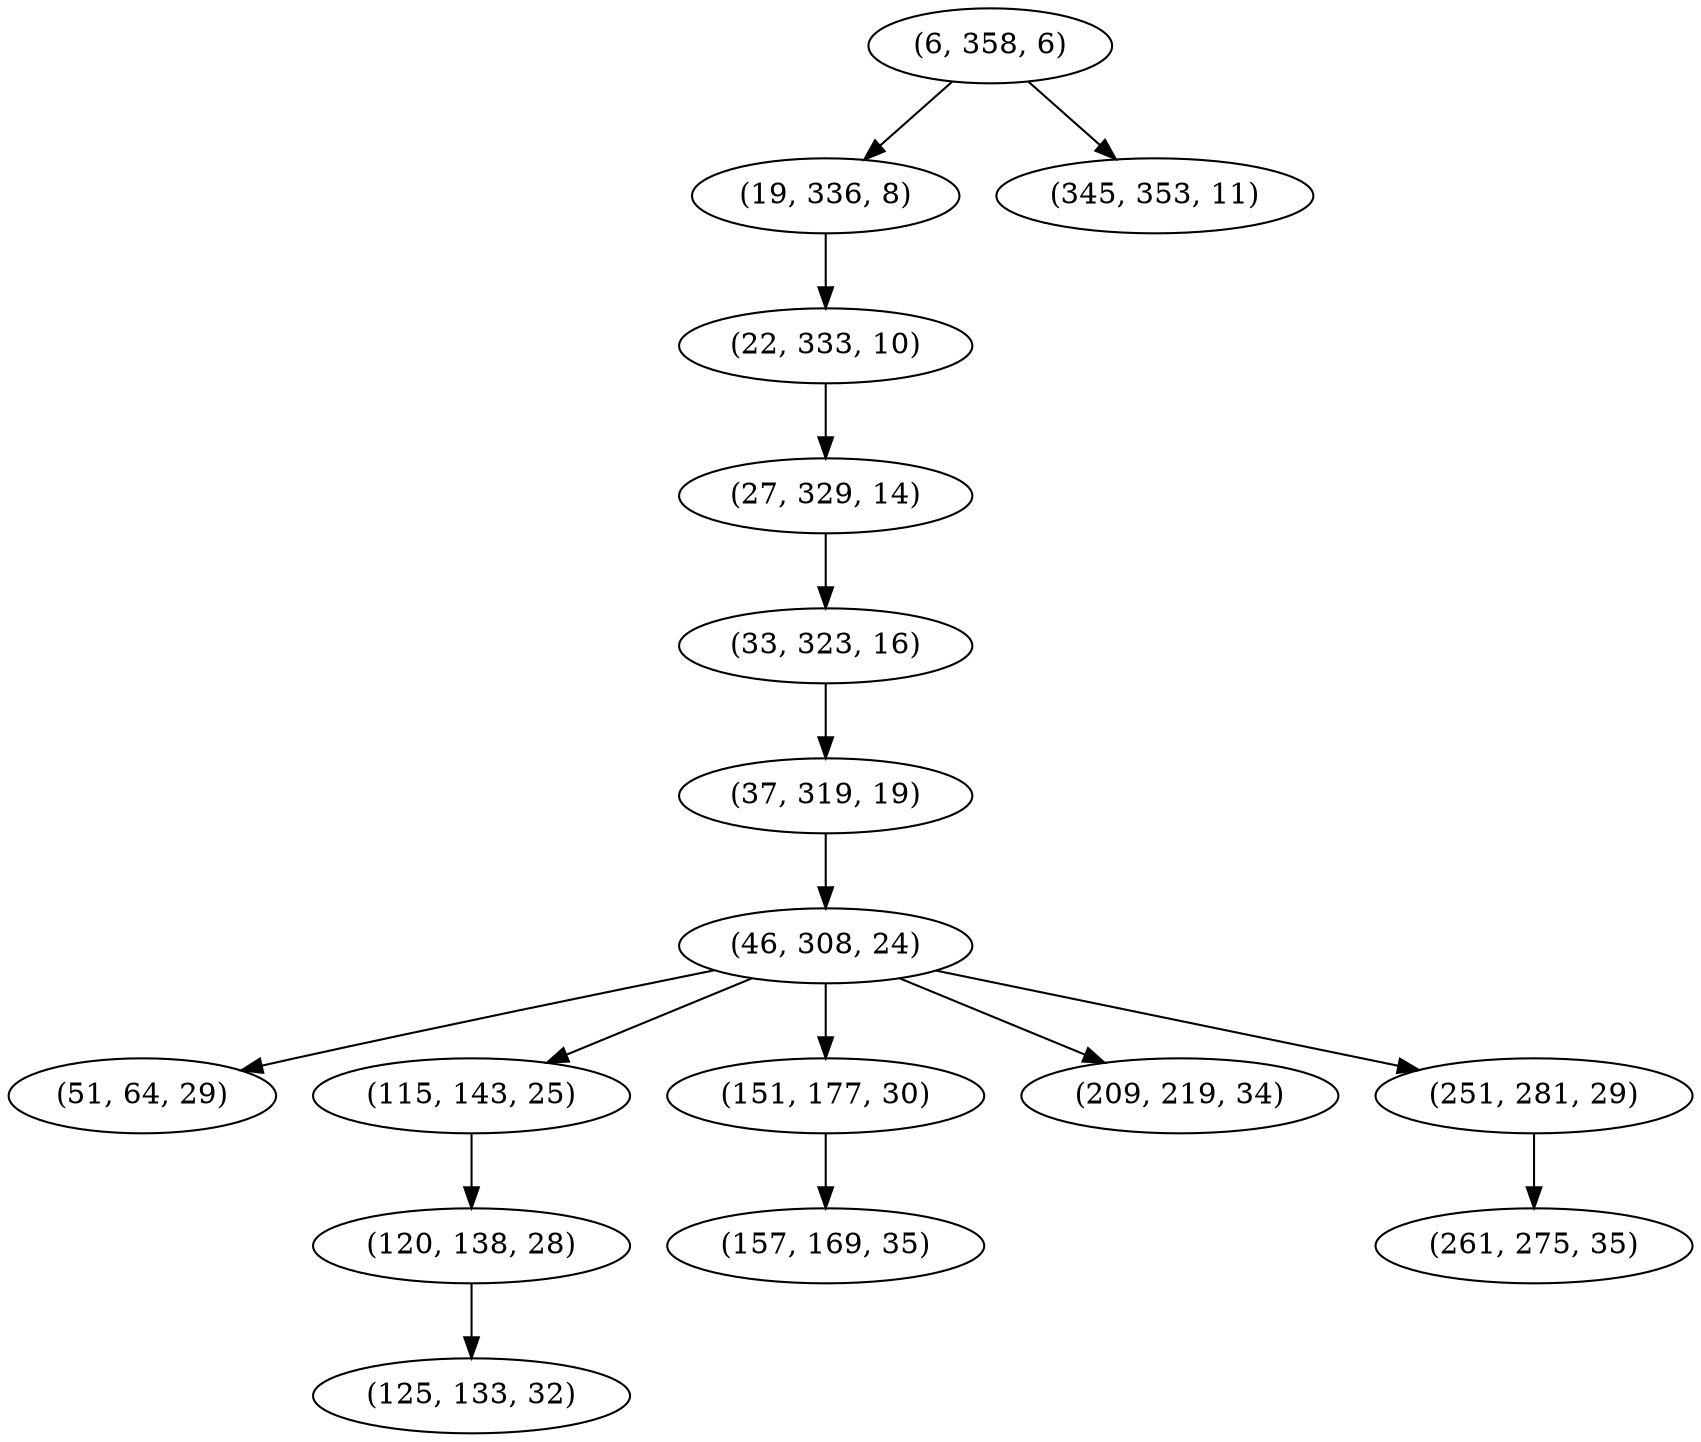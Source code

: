 digraph tree {
    "(6, 358, 6)";
    "(19, 336, 8)";
    "(22, 333, 10)";
    "(27, 329, 14)";
    "(33, 323, 16)";
    "(37, 319, 19)";
    "(46, 308, 24)";
    "(51, 64, 29)";
    "(115, 143, 25)";
    "(120, 138, 28)";
    "(125, 133, 32)";
    "(151, 177, 30)";
    "(157, 169, 35)";
    "(209, 219, 34)";
    "(251, 281, 29)";
    "(261, 275, 35)";
    "(345, 353, 11)";
    "(6, 358, 6)" -> "(19, 336, 8)";
    "(6, 358, 6)" -> "(345, 353, 11)";
    "(19, 336, 8)" -> "(22, 333, 10)";
    "(22, 333, 10)" -> "(27, 329, 14)";
    "(27, 329, 14)" -> "(33, 323, 16)";
    "(33, 323, 16)" -> "(37, 319, 19)";
    "(37, 319, 19)" -> "(46, 308, 24)";
    "(46, 308, 24)" -> "(51, 64, 29)";
    "(46, 308, 24)" -> "(115, 143, 25)";
    "(46, 308, 24)" -> "(151, 177, 30)";
    "(46, 308, 24)" -> "(209, 219, 34)";
    "(46, 308, 24)" -> "(251, 281, 29)";
    "(115, 143, 25)" -> "(120, 138, 28)";
    "(120, 138, 28)" -> "(125, 133, 32)";
    "(151, 177, 30)" -> "(157, 169, 35)";
    "(251, 281, 29)" -> "(261, 275, 35)";
}
